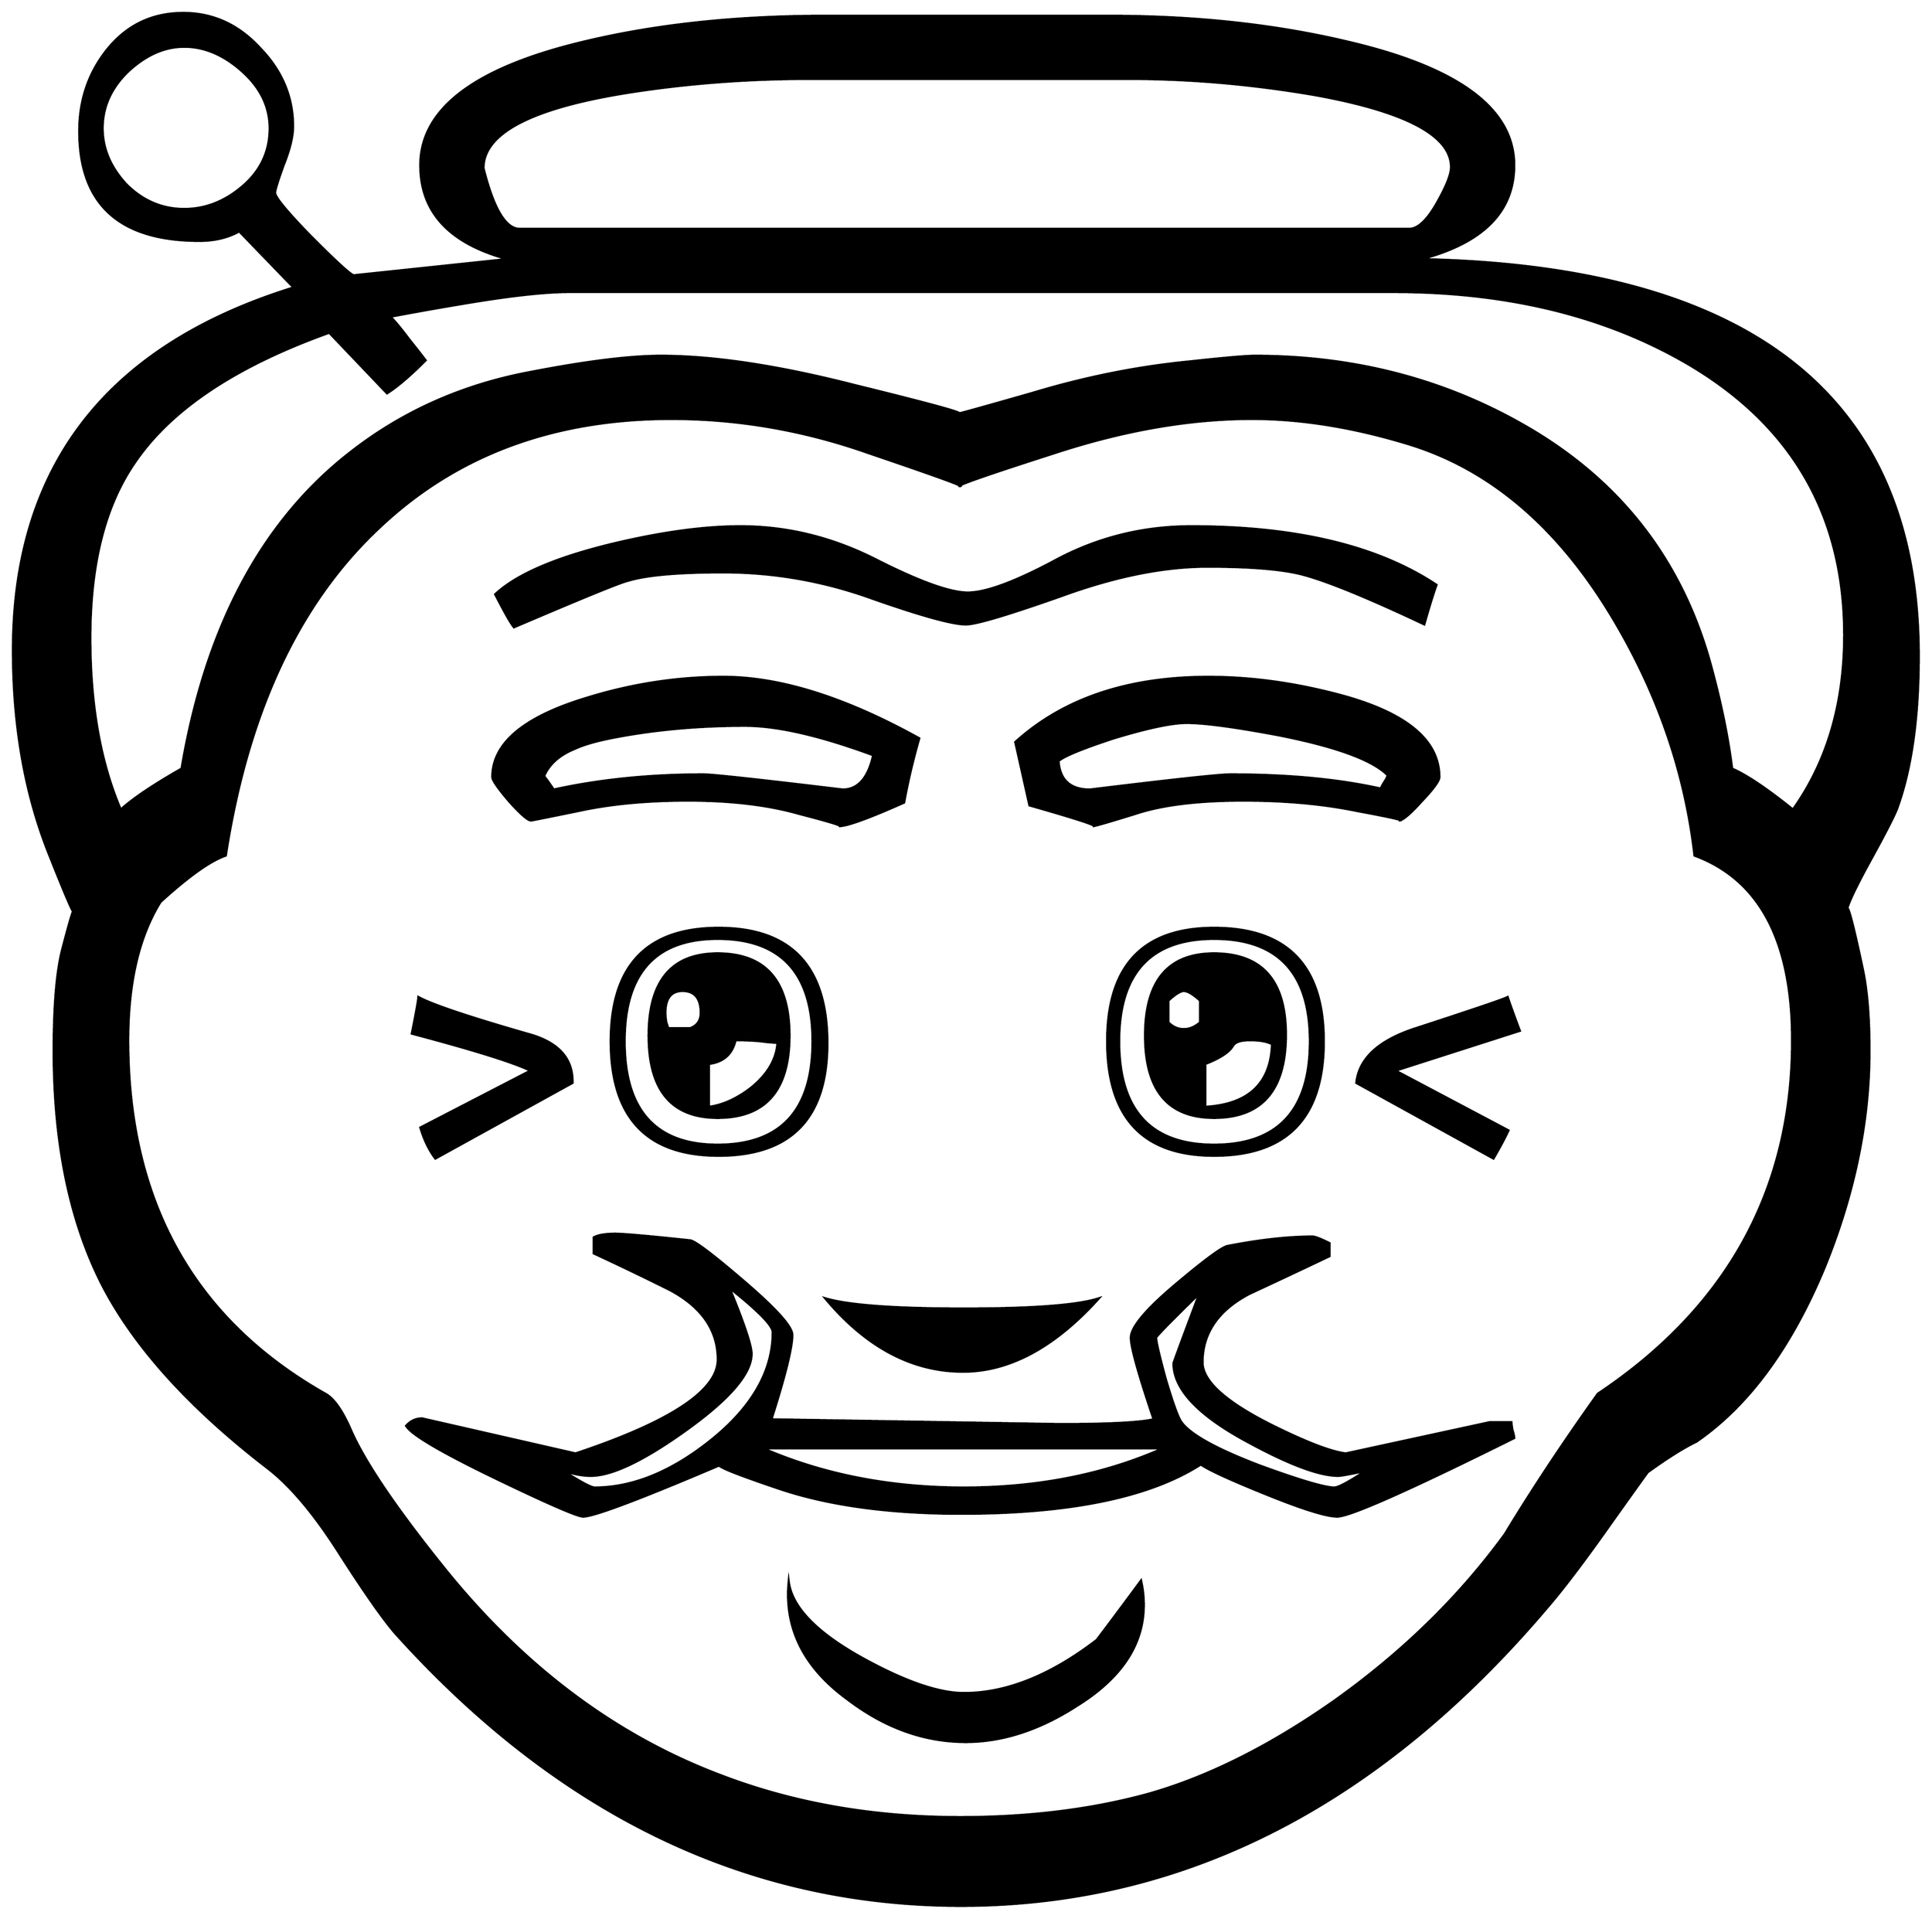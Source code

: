 


\begin{tikzpicture}[y=0.80pt, x=0.80pt, yscale=-1.0, xscale=1.0, inner sep=0pt, outer sep=0pt]
\begin{scope}[shift={(100.0,1695.0)},nonzero rule]
  \path[draw=.,fill=.,line width=1.600pt] (2030.0,-892.0) ..
    controls (2030.0,-827.333) and (2022.667,-774.333) ..
    (2008.0,-733.0) .. controls (2006.0,-726.333) and
    (1996.0,-706.667) .. (1978.0,-674.0) .. controls
    (1962.0,-644.667) and (1954.0,-627.333) .. (1954.0,-622.0) ..
    controls (1954.0,-634.667) and (1959.667,-614.333) ..
    (1971.0,-561.0) .. controls (1975.667,-539.0) and
    (1978.0,-510.333) .. (1978.0,-475.0) .. controls
    (1978.0,-400.333) and (1962.333,-324.333) .. (1931.0,-247.0) ..
    controls (1895.667,-161.667) and (1850.333,-100.0) ..
    (1795.0,-62.0) .. controls (1782.333,-56.0) and (1765.333,-45.333)
    .. (1744.0,-30.0) .. controls (1743.333,-29.333) and
    (1730.667,-11.667) .. (1706.0,23.0) .. controls (1677.333,63.667)
    and (1654.333,94.0) .. (1637.0,114.0) .. controls
    (1459.0,323.333) and (1253.0,428.0) .. (1019.0,428.0) ..
    controls (795.0,428.0) and (597.0,333.333) .. (425.0,144.0) ..
    controls (412.333,130.667) and (390.667,100.0) .. (360.0,52.0) ..
    controls (334.667,12.667) and (310.333,-16.0) .. (287.0,-34.0) ..
    controls (205.667,-96.667) and (148.0,-160.0) .. (114.0,-224.0)
    .. controls (78.667,-291.333) and (61.0,-375.0) .. (61.0,-475.0)
    .. controls (61.0,-523.0) and (64.0,-558.667) .. (70.0,-582.0)
    .. controls (78.0,-612.667) and (82.0,-626.0) .. (82.0,-622.0)
    .. controls (82.0,-618.667) and (73.0,-639.667) .. (55.0,-685.0)
    .. controls (30.333,-747.667) and (18.0,-818.667) .. (18.0,-898.0)
    .. controls (18.0,-1092.0) and (116.667,-1219.667) ..
    (314.0,-1281.0) -- (257.0,-1340.0) .. controls
    (245.0,-1333.333) and (231.0,-1330.0) .. (215.0,-1330.0) ..
    controls (130.333,-1330.0) and (88.0,-1368.667) ..
    (88.0,-1446.0) .. controls (88.0,-1479.333) and (98.0,-1508.333)
    .. (118.0,-1533.0) .. controls (138.667,-1558.333) and
    (165.333,-1571.0) .. (198.0,-1571.0) .. controls
    (229.333,-1571.0) and (256.333,-1558.667) .. (279.0,-1534.0) ..
    controls (302.333,-1510.0) and (314.0,-1482.333) ..
    (314.0,-1451.0) .. controls (314.0,-1440.333) and
    (310.667,-1426.667) .. (304.0,-1410.0) .. controls
    (298.0,-1393.333) and (295.0,-1383.667) .. (295.0,-1381.0) ..
    controls (295.0,-1376.333) and (308.0,-1360.667) ..
    (334.0,-1334.0) .. controls (360.667,-1307.333) and
    (375.333,-1294.0) .. (378.0,-1294.0) -- (539.0,-1311.0) ..
    controls (478.333,-1327.667) and (448.0,-1360.667) ..
    (448.0,-1410.0) .. controls (448.0,-1470.0) and
    (506.0,-1513.667) .. (622.0,-1541.0) .. controls
    (697.333,-1559.0) and (782.0,-1568.0) .. (876.0,-1568.0) --
    (1175.0,-1568.0) .. controls (1267.667,-1568.0) and
    (1352.667,-1558.667) .. (1430.0,-1540.0) .. controls
    (1545.333,-1512.667) and (1603.0,-1469.333) .. (1603.0,-1410.0) ..
    controls (1603.0,-1361.333) and (1570.667,-1328.333) ..
    (1506.0,-1311.0) .. controls (1855.333,-1303.667) and
    (2030.0,-1164.0) .. (2030.0,-892.0) -- cycle(1536.0,-1408.0)
    .. controls (1536.0,-1441.333) and (1488.0,-1466.667) ..
    (1392.0,-1484.0) .. controls (1326.0,-1495.333) and
    (1260.667,-1501.0) .. (1196.0,-1501.0) -- (858.0,-1501.0) ..
    controls (796.667,-1501.0) and (736.667,-1496.667) ..
    (678.0,-1488.0) .. controls (569.333,-1472.0) and
    (515.0,-1445.0) .. (515.0,-1407.0) .. controls
    (525.667,-1364.333) and (538.333,-1343.0) .. (553.0,-1343.0) --
    (1492.0,-1343.0) .. controls (1501.333,-1343.0) and
    (1511.333,-1352.667) .. (1522.0,-1372.0) .. controls
    (1531.333,-1388.667) and (1536.0,-1400.667) .. (1536.0,-1408.0) --
    cycle(1951.0,-914.0) .. controls (1951.0,-1040.0) and
    (1896.0,-1135.333) .. (1786.0,-1200.0) .. controls
    (1699.333,-1250.667) and (1596.0,-1276.0) .. (1476.0,-1276.0) --
    (605.0,-1276.0) .. controls (579.0,-1276.0) and
    (540.667,-1271.667) .. (490.0,-1263.0) .. controls
    (466.0,-1259.0) and (441.667,-1254.667) .. (417.0,-1250.0) ..
    controls (421.667,-1245.333) and (428.0,-1237.667) ..
    (436.0,-1227.0) .. controls (444.0,-1217.0) and
    (450.0,-1209.333) .. (454.0,-1204.0) .. controls
    (437.333,-1187.333) and (423.667,-1175.667) .. (413.0,-1169.0) --
    (352.0,-1233.0) .. controls (253.333,-1197.667) and
    (185.0,-1152.0) .. (147.0,-1096.0) .. controls
    (115.667,-1050.667) and (100.0,-989.0) .. (100.0,-911.0) ..
    controls (100.0,-840.333) and (110.667,-780.0) .. (132.0,-730.0)
    .. controls (145.333,-742.0) and (166.667,-756.333) ..
    (196.0,-773.0) .. controls (221.333,-923.0) and
    (280.667,-1034.333) .. (374.0,-1107.0) .. controls
    (429.333,-1150.333) and (493.0,-1178.667) .. (565.0,-1192.0) ..
    controls (623.667,-1203.333) and (669.333,-1209.0) ..
    (702.0,-1209.0) .. controls (758.0,-1209.0) and
    (826.333,-1198.667) .. (907.0,-1178.0) .. controls
    (988.333,-1158.0) and (1024.667,-1148.0) .. (1016.0,-1148.0) ..
    controls (1017.333,-1148.0) and (1043.667,-1155.333) ..
    (1095.0,-1170.0) .. controls (1150.333,-1186.667) and
    (1205.333,-1197.667) .. (1260.0,-1203.0) .. controls
    (1296.667,-1207.0) and (1319.667,-1209.0) .. (1329.0,-1209.0) ..
    controls (1432.333,-1209.0) and (1526.333,-1185.0) ..
    (1611.0,-1137.0) .. controls (1715.0,-1078.333) and
    (1782.0,-991.667) .. (1812.0,-877.0) .. controls
    (1822.0,-839.667) and (1829.0,-805.0) .. (1833.0,-773.0) ..
    controls (1848.333,-766.333) and (1869.667,-752.0) ..
    (1897.0,-730.0) .. controls (1933.0,-780.667) and
    (1951.0,-842.0) .. (1951.0,-914.0) -- cycle(289.0,-1449.0)
    .. controls (289.0,-1471.667) and (279.333,-1491.667) ..
    (260.0,-1509.0) .. controls (240.667,-1526.333) and
    (220.333,-1535.0) .. (199.0,-1535.0) .. controls
    (178.333,-1535.0) and (158.667,-1526.333) .. (140.0,-1509.0) ..
    controls (122.0,-1491.667) and (113.0,-1471.667) ..
    (113.0,-1449.0) .. controls (113.0,-1427.667) and
    (121.333,-1408.0) .. (138.0,-1390.0) .. controls
    (155.333,-1372.667) and (175.667,-1364.0) .. (199.0,-1364.0) ..
    controls (220.333,-1364.0) and (240.0,-1371.333) ..
    (258.0,-1386.0) .. controls (278.667,-1402.667) and
    (289.0,-1423.667) .. (289.0,-1449.0) -- cycle(1896.0,-486.0)
    .. controls (1896.0,-590.667) and (1861.667,-655.667) ..
    (1793.0,-681.0) .. controls (1783.0,-768.333) and
    (1754.333,-851.667) .. (1707.0,-931.0) .. controls
    (1649.0,-1028.333) and (1576.333,-1090.0) .. (1489.0,-1116.0) ..
    controls (1431.667,-1133.333) and (1377.333,-1142.0) ..
    (1326.0,-1142.0) .. controls (1260.667,-1142.0) and
    (1191.333,-1130.0) .. (1118.0,-1106.0) .. controls
    (1045.333,-1082.667) and (1012.0,-1071.0) .. (1018.0,-1071.0) ..
    controls (1022.0,-1071.0) and (989.667,-1082.667) ..
    (921.0,-1106.0) .. controls (853.0,-1130.0) and
    (783.667,-1142.0) .. (713.0,-1142.0) .. controls
    (589.0,-1142.0) and (486.667,-1104.0) .. (406.0,-1028.0) ..
    controls (320.667,-948.667) and (266.333,-833.0) .. (243.0,-681.0)
    .. controls (227.0,-675.667) and (204.0,-659.333) ..
    (174.0,-632.0) .. controls (151.333,-595.333) and (140.0,-546.667)
    .. (140.0,-486.0) .. controls (140.0,-316.0) and
    (209.333,-191.667) .. (348.0,-113.0) .. controls (356.667,-108.333)
    and (365.333,-96.333) .. (374.0,-77.0) .. controls (388.667,-42.333)
    and (422.667,8.0) .. (476.0,74.0) .. controls (559.333,176.667)
    and (656.0,248.667) .. (766.0,290.0) .. controls (842.667,319.333)
    and (926.667,334.0) .. (1018.0,334.0) .. controls
    (1091.333,334.0) and (1158.0,325.667) .. (1218.0,309.0) ..
    controls (1280.667,291.0) and (1345.667,258.333) .. (1413.0,211.0)
    .. controls (1485.0,159.667) and (1545.0,101.0) ..
    (1593.0,35.0) .. controls (1621.667,-12.333) and (1654.333,-61.667)
    .. (1691.0,-113.0) .. controls (1827.667,-204.333) and
    (1896.0,-328.667) .. (1896.0,-486.0) -- cycle(1524.0,-764.0)
    .. controls (1524.0,-760.0) and (1517.667,-751.333) ..
    (1505.0,-738.0) .. controls (1493.0,-724.667) and
    (1485.0,-718.0) .. (1481.0,-718.0) .. controls
    (1487.667,-718.0) and (1473.0,-721.333) .. (1437.0,-728.0) ..
    controls (1401.667,-735.333) and (1361.667,-739.0) ..
    (1317.0,-739.0) .. controls (1269.0,-739.0) and
    (1231.0,-734.333) .. (1203.0,-725.0) .. controls
    (1175.0,-716.333) and (1160.0,-712.0) .. (1158.0,-712.0) ..
    controls (1164.667,-712.0) and (1142.333,-719.333) ..
    (1091.0,-734.0) -- (1076.0,-801.0) .. controls
    (1126.667,-847.0) and (1194.667,-870.0) .. (1280.0,-870.0) ..
    controls (1322.667,-870.0) and (1366.333,-864.333) ..
    (1411.0,-853.0) .. controls (1486.333,-834.333) and
    (1524.0,-804.667) .. (1524.0,-764.0) -- cycle(1521.0,-967.0)
    .. controls (1517.667,-957.667) and (1513.333,-943.667) ..
    (1508.0,-925.0) .. controls (1447.333,-953.667) and
    (1404.0,-971.333) .. (1378.0,-978.0) .. controls
    (1356.667,-983.333) and (1323.667,-986.0) .. (1279.0,-986.0) ..
    controls (1233.0,-986.0) and (1181.667,-975.667) ..
    (1125.0,-955.0) .. controls (1068.333,-935.0) and
    (1034.667,-925.0) .. (1024.0,-925.0) .. controls
    (1010.0,-925.0) and (977.333,-934.0) .. (926.0,-952.0) ..
    controls (874.667,-970.667) and (822.0,-980.0) .. (768.0,-980.0)
    .. controls (720.0,-980.0) and (686.333,-977.0) ..
    (667.0,-971.0) .. controls (660.333,-969.667) and (620.333,-953.333)
    .. (547.0,-922.0) .. controls (544.333,-924.667) and
    (537.667,-936.333) .. (527.0,-957.0) .. controls (549.667,-978.333)
    and (591.667,-996.333) .. (653.0,-1011.0) .. controls
    (703.667,-1023.0) and (748.0,-1029.0) .. (786.0,-1029.0) ..
    controls (835.333,-1029.0) and (883.0,-1017.333) ..
    (929.0,-994.0) .. controls (975.0,-970.667) and
    (1007.333,-959.0) .. (1026.0,-959.0) .. controls
    (1045.333,-959.0) and (1076.667,-970.667) .. (1120.0,-994.0) ..
    controls (1164.0,-1017.333) and (1211.333,-1029.0) ..
    (1262.0,-1029.0) .. controls (1372.667,-1029.0) and
    (1459.0,-1008.333) .. (1521.0,-967.0) -- cycle(1609.0,-496.0)
    -- (1478.0,-454.0) -- (1597.0,-391.0) .. controls
    (1593.667,-383.667) and (1588.333,-373.667) .. (1581.0,-361.0) --
    (1436.0,-441.0) .. controls (1438.667,-467.0) and
    (1459.667,-486.333) .. (1499.0,-499.0) .. controls
    (1560.333,-519.0) and (1592.667,-530.0) .. (1596.0,-532.0) ..
    controls (1598.667,-524.0) and (1603.0,-512.0) ..
    (1609.0,-496.0) -- cycle(1402.0,-485.0) .. controls
    (1402.0,-404.333) and (1363.333,-364.0) .. (1286.0,-364.0) ..
    controls (1210.667,-364.0) and (1173.0,-404.333) ..
    (1173.0,-485.0) .. controls (1173.0,-565.0) and
    (1210.667,-605.0) .. (1286.0,-605.0) .. controls
    (1363.333,-605.0) and (1402.0,-565.0) .. (1402.0,-485.0) --
    cycle(975.0,-805.0) .. controls (968.333,-781.667) and
    (963.0,-759.0) .. (959.0,-737.0) .. controls (921.667,-720.333)
    and (898.667,-712.0) .. (890.0,-712.0) .. controls
    (895.333,-712.0) and (881.333,-716.333) .. (848.0,-725.0) ..
    controls (815.333,-734.333) and (776.333,-739.0) .. (731.0,-739.0)
    .. controls (687.0,-739.0) and (648.333,-735.333) ..
    (615.0,-728.0) .. controls (582.333,-721.333) and (565.667,-718.0)
    .. (565.0,-718.0) .. controls (561.667,-718.0) and
    (554.0,-724.667) .. (542.0,-738.0) .. controls (530.0,-752.0)
    and (524.0,-760.667) .. (524.0,-764.0) .. controls
    (524.0,-799.333) and (556.333,-827.0) .. (621.0,-847.0) ..
    controls (669.667,-862.333) and (718.667,-870.0) .. (768.0,-870.0)
    .. controls (828.0,-870.0) and (897.0,-848.333) ..
    (975.0,-805.0) -- cycle(878.0,-483.0) .. controls
    (878.0,-403.667) and (839.667,-364.0) .. (763.0,-364.0) ..
    controls (687.0,-364.0) and (649.0,-404.333) .. (649.0,-485.0)
    .. controls (649.0,-565.0) and (687.0,-605.0) ..
    (763.0,-605.0) .. controls (839.667,-605.0) and (878.0,-564.333)
    .. (878.0,-483.0) -- cycle(1165.0,-214.0) .. controls
    (1118.333,-162.0) and (1070.333,-136.0) .. (1021.0,-136.0) ..
    controls (967.0,-136.0) and (918.333,-162.0) .. (875.0,-214.0)
    .. controls (899.0,-206.667) and (948.0,-203.0) ..
    (1022.0,-203.0) .. controls (1095.333,-203.0) and
    (1143.0,-206.667) .. (1165.0,-214.0) -- cycle(1603.0,-66.0) ..
    controls (1491.667,-10.667) and (1429.333,17.0) .. (1416.0,17.0)
    .. controls (1404.667,17.0) and (1380.0,9.333) .. (1342.0,-6.0)
    .. controls (1304.0,-21.333) and (1280.667,-32.0) ..
    (1272.0,-38.0) .. controls (1218.0,-3.333) and (1133.667,14.0)
    .. (1019.0,14.0) .. controls (943.667,14.0) and (880.0,5.333) ..
    (828.0,-12.0) .. controls (776.667,-29.333) and (756.0,-38.0) ..
    (766.0,-38.0) .. controls (680.0,-1.333) and (631.333,17.0) ..
    (620.0,17.0) .. controls (614.0,17.0) and (583.333,3.667) ..
    (528.0,-23.0) .. controls (470.0,-51.0) and (438.333,-69.667) ..
    (433.0,-79.0) .. controls (437.667,-84.333) and (443.333,-87.0) ..
    (450.0,-87.0) -- (612.0,-50.0) .. controls (712.0,-83.333) and
    (762.0,-116.333) .. (762.0,-149.0) .. controls (762.0,-179.667)
    and (745.333,-204.0) .. (712.0,-222.0) .. controls
    (685.333,-235.333) and (658.333,-248.333) .. (631.0,-261.0) --
    (631.0,-278.0) .. controls (635.667,-280.667) and (643.333,-282.0)
    .. (654.0,-282.0) .. controls (662.667,-282.0) and
    (689.0,-279.667) .. (733.0,-275.0) .. controls (738.333,-274.333)
    and (757.667,-259.667) .. (791.0,-231.0) .. controls
    (824.333,-202.333) and (841.0,-183.667) .. (841.0,-175.0) ..
    controls (841.0,-161.667) and (833.667,-132.0) .. (819.0,-86.0)
    -- (1123.0,-81.0) .. controls (1174.333,-81.0) and
    (1207.333,-82.667) .. (1222.0,-86.0) .. controls (1206.0,-133.333)
    and (1198.0,-162.0) .. (1198.0,-172.0) .. controls
    (1198.0,-183.333) and (1214.333,-202.667) .. (1247.0,-230.0) ..
    controls (1276.333,-254.667) and (1294.0,-267.667) ..
    (1300.0,-269.0) .. controls (1334.0,-275.667) and
    (1364.0,-279.0) .. (1390.0,-279.0) .. controls
    (1392.667,-279.0) and (1398.667,-276.667) .. (1408.0,-272.0) --
    (1408.0,-258.0) .. controls (1380.0,-244.667) and
    (1351.667,-231.333) .. (1323.0,-218.0) .. controls
    (1290.333,-200.667) and (1274.0,-176.667) .. (1274.0,-146.0) ..
    controls (1274.0,-126.667) and (1297.667,-105.0) ..
    (1345.0,-81.0) .. controls (1382.333,-62.333) and (1409.0,-52.0)
    .. (1425.0,-50.0) -- (1577.0,-83.0) -- (1600.0,-83.0) ..
    controls (1600.0,-82.333) and (1600.333,-79.667) .. (1601.0,-75.0)
    .. controls (1602.333,-71.0) and (1603.0,-68.0) ..
    (1603.0,-66.0) -- cycle(609.0,-441.0) -- (464.0,-361.0) ..
    controls (457.333,-369.667) and (452.0,-380.667) .. (448.0,-394.0)
    -- (564.0,-454.0) .. controls (546.0,-462.667) and
    (504.333,-475.667) .. (439.0,-493.0) .. controls (443.667,-516.333)
    and (446.0,-529.333) .. (446.0,-532.0) .. controls
    (460.667,-524.0) and (499.333,-511.0) .. (562.0,-493.0) ..
    controls (594.0,-484.333) and (609.667,-467.0) .. (609.0,-441.0)
    -- cycle(1209.0,84.0) .. controls (1211.0,92.667) and
    (1212.0,101.333) .. (1212.0,110.0) .. controls (1212.0,152.0)
    and (1188.333,187.667) .. (1141.0,217.0) .. controls
    (1101.667,242.333) and (1062.667,255.0) .. (1024.0,255.0) ..
    controls (980.0,255.0) and (938.333,240.0) .. (899.0,210.0) ..
    controls (852.333,176.0) and (831.667,134.0) .. (837.0,84.0) ..
    controls (839.667,111.333) and (865.667,138.667) .. (915.0,166.0) ..
    controls (959.667,190.667) and (995.333,203.0) .. (1022.0,203.0)
    .. controls (1066.667,203.0) and (1113.333,184.333) ..
    (1162.0,147.0) .. controls (1172.667,133.0) and (1188.333,112.0)
    .. (1209.0,84.0) -- cycle(1469.0,-766.0) .. controls
    (1453.0,-782.0) and (1414.667,-796.0) .. (1354.0,-808.0) ..
    controls (1308.0,-816.667) and (1275.667,-821.0) ..
    (1257.0,-821.0) .. controls (1241.667,-821.0) and
    (1216.333,-815.667) .. (1181.0,-805.0) .. controls
    (1148.333,-794.333) and (1128.667,-786.333) .. (1122.0,-781.0) ..
    controls (1123.333,-761.0) and (1134.333,-751.0) ..
    (1155.0,-751.0) .. controls (1242.333,-761.667) and
    (1291.667,-767.0) .. (1303.0,-767.0) .. controls
    (1364.333,-767.0) and (1417.333,-762.0) .. (1462.0,-752.0) ..
    controls (1462.0,-752.667) and (1463.0,-754.667) ..
    (1465.0,-758.0) .. controls (1467.667,-762.0) and
    (1469.0,-764.667) .. (1469.0,-766.0) -- cycle(1387.0,-485.0)
    .. controls (1387.0,-557.0) and (1353.333,-593.0) ..
    (1286.0,-593.0) .. controls (1219.333,-593.0) and
    (1186.0,-557.0) .. (1186.0,-485.0) .. controls
    (1186.0,-412.333) and (1219.333,-376.0) .. (1286.0,-376.0) ..
    controls (1353.333,-376.0) and (1387.0,-412.333) ..
    (1387.0,-485.0) -- cycle(926.0,-787.0) .. controls
    (870.0,-807.667) and (825.0,-818.0) .. (791.0,-818.0) ..
    controls (741.0,-818.0) and (694.0,-813.667) .. (650.0,-805.0)
    .. controls (633.333,-801.667) and (620.667,-798.0) ..
    (612.0,-794.0) .. controls (595.333,-787.333) and (584.333,-777.667)
    .. (579.0,-765.0) .. controls (581.667,-761.667) and
    (585.0,-757.0) .. (589.0,-751.0) .. controls (637.667,-761.667)
    and (690.333,-767.0) .. (747.0,-767.0) .. controls
    (756.333,-767.0) and (805.333,-761.667) .. (894.0,-751.0) ..
    controls (910.0,-751.0) and (920.667,-763.0) .. (926.0,-787.0)
    -- cycle(1445.0,-31.0) .. controls (1429.0,-27.667) and
    (1419.667,-26.0) .. (1417.0,-26.0) .. controls (1397.0,-26.0)
    and (1365.0,-38.0) .. (1321.0,-62.0) .. controls
    (1269.0,-90.0) and (1243.0,-117.667) .. (1243.0,-145.0) ..
    controls (1243.0,-145.667) and (1252.0,-170.0) ..
    (1270.0,-218.0) .. controls (1240.0,-188.667) and
    (1225.0,-173.333) .. (1225.0,-172.0) .. controls
    (1225.0,-168.0) and (1228.333,-153.667) .. (1235.0,-129.0) ..
    controls (1242.333,-104.333) and (1247.667,-89.333) ..
    (1251.0,-84.0) .. controls (1259.667,-70.667) and (1287.667,-55.0)
    .. (1335.0,-37.0) .. controls (1377.0,-21.667) and
    (1403.0,-14.0) .. (1413.0,-14.0) .. controls (1417.0,-14.0)
    and (1427.667,-19.667) .. (1445.0,-31.0) -- cycle(862.0,-485.0)
    .. controls (862.0,-557.0) and (828.667,-593.0) ..
    (762.0,-593.0) .. controls (696.667,-593.0) and (664.0,-557.0)
    .. (664.0,-485.0) .. controls (664.0,-412.333) and
    (696.667,-376.0) .. (762.0,-376.0) .. controls (828.667,-376.0)
    and (862.0,-412.333) .. (862.0,-485.0) -- cycle(1231.0,-55.0)
    -- (811.0,-55.0) .. controls (874.333,-27.667) and (944.667,-14.0)
    .. (1022.0,-14.0) .. controls (1099.333,-14.0) and
    (1169.0,-27.667) .. (1231.0,-55.0) -- cycle(820.0,-178.0) ..
    controls (820.0,-184.667) and (805.0,-200.0) .. (775.0,-224.0)
    .. controls (790.333,-186.667) and (798.0,-163.667) ..
    (798.0,-155.0) .. controls (798.0,-134.333) and (775.333,-107.667)
    .. (730.0,-75.0) .. controls (684.667,-42.333) and (650.667,-26.0)
    .. (628.0,-26.0) .. controls (620.0,-26.0) and (610.667,-27.667)
    .. (600.0,-31.0) .. controls (618.0,-19.667) and (628.667,-14.0)
    .. (632.0,-14.0) .. controls (672.667,-14.0) and (714.0,-31.0)
    .. (756.0,-65.0) .. controls (798.667,-99.667) and
    (820.0,-137.333) .. (820.0,-178.0) -- cycle(1362.0,-492.0) ..
    controls (1362.0,-433.333) and (1336.667,-404.0) ..
    (1286.0,-404.0) .. controls (1237.333,-404.0) and
    (1213.0,-433.0) .. (1213.0,-491.0) .. controls
    (1213.0,-549.0) and (1237.333,-578.0) .. (1286.0,-578.0) ..
    controls (1336.667,-578.0) and (1362.0,-549.333) ..
    (1362.0,-492.0) -- cycle(838.0,-491.0) .. controls
    (838.0,-433.0) and (812.667,-404.0) .. (762.0,-404.0) ..
    controls (713.333,-404.0) and (689.0,-433.0) .. (689.0,-491.0)
    .. controls (689.0,-549.0) and (713.333,-578.0) ..
    (762.0,-578.0) .. controls (812.667,-578.0) and (838.0,-549.0)
    .. (838.0,-491.0) -- cycle(1271.0,-505.0) -- (1271.0,-528.0)
    .. controls (1263.667,-534.667) and (1258.0,-538.0) ..
    (1254.0,-538.0) .. controls (1250.667,-538.0) and
    (1245.333,-534.667) .. (1238.0,-528.0) -- (1238.0,-505.0) ..
    controls (1242.667,-500.333) and (1248.0,-498.0) ..
    (1254.0,-498.0) .. controls (1260.0,-498.0) and
    (1265.667,-500.333) .. (1271.0,-505.0) -- cycle(1347.0,-482.0)
    .. controls (1341.667,-484.667) and (1334.0,-486.0) ..
    (1324.0,-486.0) .. controls (1314.0,-486.0) and
    (1308.0,-484.0) .. (1306.0,-480.0) .. controls
    (1302.0,-473.333) and (1292.333,-467.0) .. (1277.0,-461.0) --
    (1277.0,-416.0) .. controls (1322.333,-418.667) and
    (1345.667,-440.667) .. (1347.0,-482.0) -- cycle(744.0,-515.0) ..
    controls (744.0,-530.333) and (737.667,-538.0) .. (725.0,-538.0)
    .. controls (713.0,-538.0) and (707.0,-530.333) ..
    (707.0,-515.0) .. controls (707.0,-512.333) and (707.333,-509.0)
    .. (708.0,-505.0) .. controls (709.333,-501.0) and
    (710.0,-499.0) .. (710.0,-499.0) -- (733.0,-499.0) ..
    controls (740.333,-501.667) and (744.0,-507.0) .. (744.0,-515.0)
    -- cycle(825.0,-483.0) .. controls (827.0,-483.0) and
    (823.333,-483.333) .. (814.0,-484.0) .. controls (805.333,-485.333)
    and (794.333,-486.0) .. (781.0,-486.0) .. controls
    (777.667,-471.333) and (768.333,-463.0) .. (753.0,-461.0) --
    (753.0,-416.0) .. controls (767.667,-418.0) and (782.333,-424.667)
    .. (797.0,-436.0) .. controls (814.333,-450.0) and
    (823.667,-465.667) .. (825.0,-483.0) -- cycle;
\end{scope}

\end{tikzpicture}

